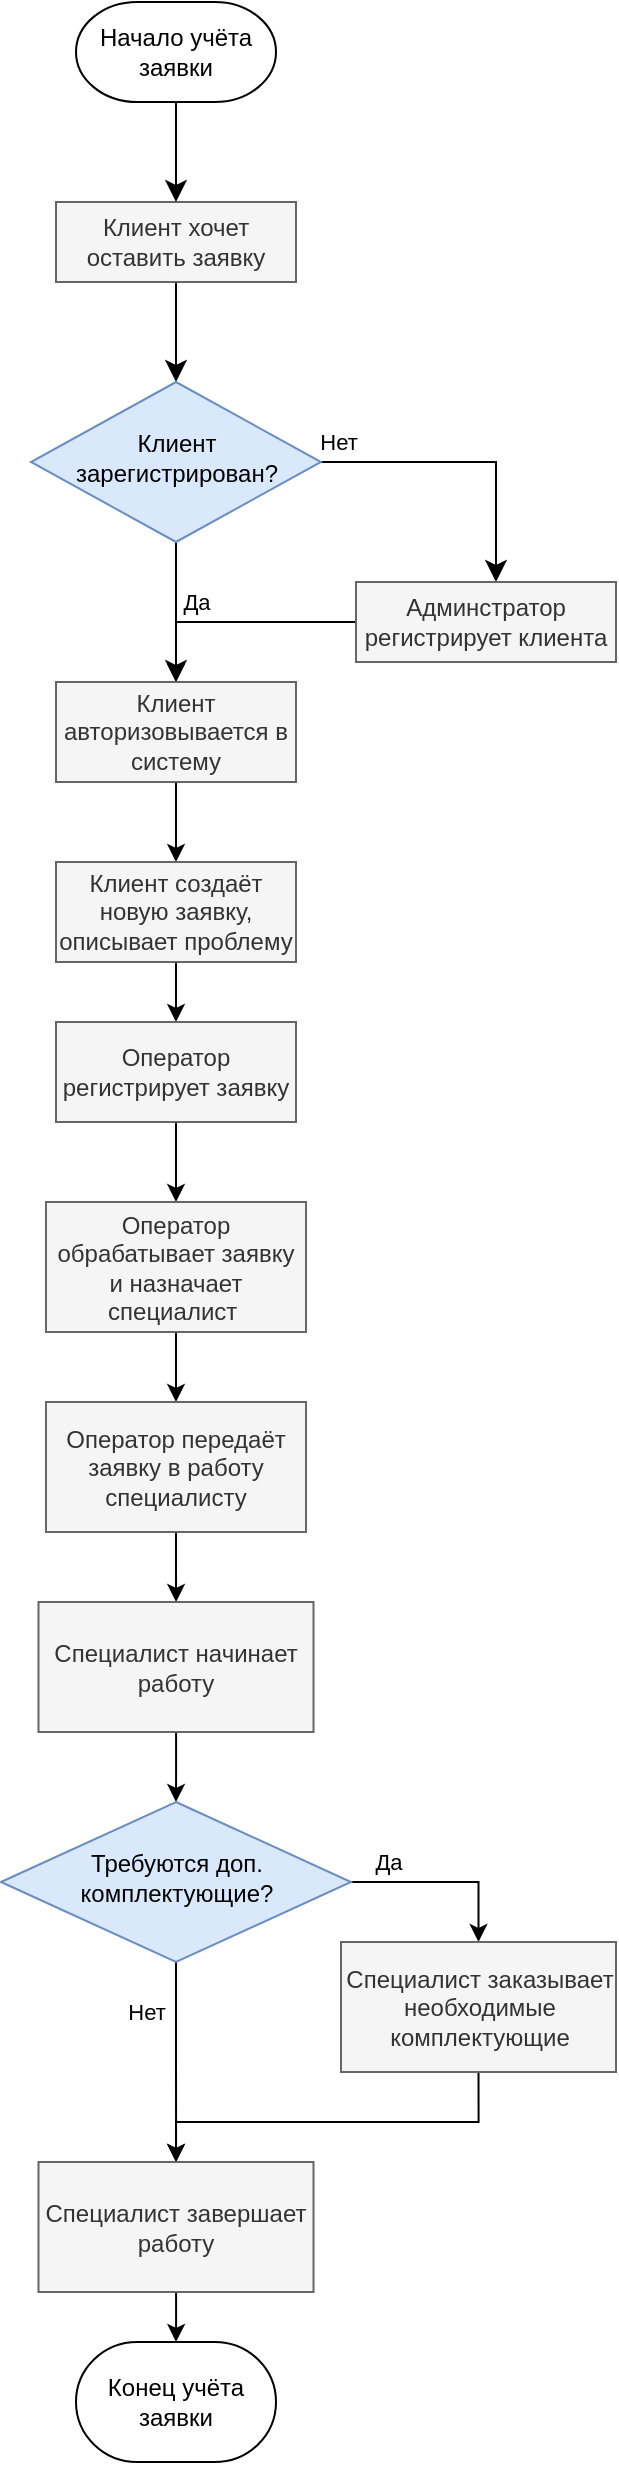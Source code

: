 <mxfile version="22.1.11" type="device">
  <diagram id="C5RBs43oDa-KdzZeNtuy" name="Page-1">
    <mxGraphModel dx="1449" dy="1409" grid="1" gridSize="10" guides="1" tooltips="1" connect="1" arrows="1" fold="1" page="1" pageScale="1" pageWidth="827" pageHeight="1169" math="0" shadow="0">
      <root>
        <mxCell id="WIyWlLk6GJQsqaUBKTNV-0" />
        <mxCell id="WIyWlLk6GJQsqaUBKTNV-1" parent="WIyWlLk6GJQsqaUBKTNV-0" />
        <mxCell id="WIyWlLk6GJQsqaUBKTNV-2" value="" style="rounded=0;html=1;jettySize=auto;orthogonalLoop=1;fontSize=11;endArrow=classic;endFill=1;endSize=8;strokeWidth=1;shadow=0;labelBackgroundColor=none;edgeStyle=orthogonalEdgeStyle;" parent="WIyWlLk6GJQsqaUBKTNV-1" source="WIyWlLk6GJQsqaUBKTNV-3" target="WIyWlLk6GJQsqaUBKTNV-6" edge="1">
          <mxGeometry relative="1" as="geometry">
            <mxPoint x="120" y="230" as="targetPoint" />
          </mxGeometry>
        </mxCell>
        <mxCell id="WIyWlLk6GJQsqaUBKTNV-3" value="Клиент хочет оставить заявку" style="rounded=0;whiteSpace=wrap;html=1;fontSize=12;glass=0;strokeWidth=1;shadow=0;fillColor=#f5f5f5;fontColor=#333333;strokeColor=#666666;" parent="WIyWlLk6GJQsqaUBKTNV-1" vertex="1">
          <mxGeometry x="60" y="140" width="120" height="40" as="geometry" />
        </mxCell>
        <mxCell id="WIyWlLk6GJQsqaUBKTNV-4" value="Да" style="rounded=0;html=1;jettySize=auto;orthogonalLoop=1;fontSize=11;endArrow=classic;endFill=1;endSize=8;strokeWidth=1;shadow=0;labelBackgroundColor=none;edgeStyle=orthogonalEdgeStyle;" parent="WIyWlLk6GJQsqaUBKTNV-1" source="WIyWlLk6GJQsqaUBKTNV-6" target="TQRET4Z9Z2pxtcugi2uB-5" edge="1">
          <mxGeometry x="-0.143" y="10" relative="1" as="geometry">
            <mxPoint as="offset" />
          </mxGeometry>
        </mxCell>
        <mxCell id="WIyWlLk6GJQsqaUBKTNV-5" value="Нет" style="edgeStyle=orthogonalEdgeStyle;rounded=0;html=1;jettySize=auto;orthogonalLoop=1;fontSize=11;endArrow=classic;endFill=1;endSize=8;strokeWidth=1;shadow=0;labelBackgroundColor=none;" parent="WIyWlLk6GJQsqaUBKTNV-1" source="WIyWlLk6GJQsqaUBKTNV-6" target="WIyWlLk6GJQsqaUBKTNV-7" edge="1">
          <mxGeometry x="-0.891" y="10" relative="1" as="geometry">
            <mxPoint as="offset" />
            <Array as="points">
              <mxPoint x="280" y="270" />
            </Array>
          </mxGeometry>
        </mxCell>
        <mxCell id="WIyWlLk6GJQsqaUBKTNV-6" value="Клиент зарегистрирован?" style="rhombus;whiteSpace=wrap;html=1;shadow=0;fontFamily=Helvetica;fontSize=12;align=center;strokeWidth=1;spacing=6;spacingTop=-4;fillColor=#dae8fc;strokeColor=#6c8ebf;" parent="WIyWlLk6GJQsqaUBKTNV-1" vertex="1">
          <mxGeometry x="47.5" y="230" width="145" height="80" as="geometry" />
        </mxCell>
        <mxCell id="TQRET4Z9Z2pxtcugi2uB-9" style="edgeStyle=orthogonalEdgeStyle;rounded=0;orthogonalLoop=1;jettySize=auto;html=1;exitX=0;exitY=0.5;exitDx=0;exitDy=0;endArrow=classic;endFill=1;entryX=0.5;entryY=0;entryDx=0;entryDy=0;" parent="WIyWlLk6GJQsqaUBKTNV-1" source="WIyWlLk6GJQsqaUBKTNV-7" edge="1" target="TQRET4Z9Z2pxtcugi2uB-5">
          <mxGeometry relative="1" as="geometry">
            <mxPoint x="120" y="330" as="targetPoint" />
          </mxGeometry>
        </mxCell>
        <mxCell id="WIyWlLk6GJQsqaUBKTNV-7" value="Админстратор регистрирует клиента" style="rounded=0;whiteSpace=wrap;html=1;fontSize=12;glass=0;strokeWidth=1;shadow=0;fillColor=#f5f5f5;strokeColor=#666666;fontColor=#333333;" parent="WIyWlLk6GJQsqaUBKTNV-1" vertex="1">
          <mxGeometry x="210" y="330" width="130" height="40" as="geometry" />
        </mxCell>
        <mxCell id="TQRET4Z9Z2pxtcugi2uB-0" value="Начало учёта заявки" style="strokeWidth=1;html=1;shape=mxgraph.flowchart.terminator;whiteSpace=wrap;" parent="WIyWlLk6GJQsqaUBKTNV-1" vertex="1">
          <mxGeometry x="70" y="40" width="100" height="50" as="geometry" />
        </mxCell>
        <mxCell id="TQRET4Z9Z2pxtcugi2uB-1" value="Конец учёта заявки" style="strokeWidth=1;html=1;shape=mxgraph.flowchart.terminator;whiteSpace=wrap;" parent="WIyWlLk6GJQsqaUBKTNV-1" vertex="1">
          <mxGeometry x="70" y="1210" width="100" height="60" as="geometry" />
        </mxCell>
        <mxCell id="TQRET4Z9Z2pxtcugi2uB-11" style="edgeStyle=orthogonalEdgeStyle;rounded=0;orthogonalLoop=1;jettySize=auto;html=1;exitX=0.5;exitY=1;exitDx=0;exitDy=0;" parent="WIyWlLk6GJQsqaUBKTNV-1" source="TQRET4Z9Z2pxtcugi2uB-5" target="TQRET4Z9Z2pxtcugi2uB-10" edge="1">
          <mxGeometry relative="1" as="geometry" />
        </mxCell>
        <mxCell id="TQRET4Z9Z2pxtcugi2uB-5" value="Клиент авторизовывается в систему" style="rounded=0;whiteSpace=wrap;html=1;fontSize=12;glass=0;strokeWidth=1;shadow=0;fillColor=#f5f5f5;strokeColor=#666666;fontColor=#333333;" parent="WIyWlLk6GJQsqaUBKTNV-1" vertex="1">
          <mxGeometry x="60" y="380" width="120" height="50" as="geometry" />
        </mxCell>
        <mxCell id="TQRET4Z9Z2pxtcugi2uB-6" value="" style="rounded=0;html=1;jettySize=auto;orthogonalLoop=1;fontSize=11;endArrow=classic;endFill=1;endSize=8;strokeWidth=1;shadow=0;labelBackgroundColor=none;edgeStyle=orthogonalEdgeStyle;" parent="WIyWlLk6GJQsqaUBKTNV-1" source="TQRET4Z9Z2pxtcugi2uB-0" target="WIyWlLk6GJQsqaUBKTNV-3" edge="1">
          <mxGeometry relative="1" as="geometry">
            <mxPoint x="130" y="190" as="sourcePoint" />
            <mxPoint x="130" y="240" as="targetPoint" />
          </mxGeometry>
        </mxCell>
        <mxCell id="TQRET4Z9Z2pxtcugi2uB-16" style="edgeStyle=orthogonalEdgeStyle;rounded=0;orthogonalLoop=1;jettySize=auto;html=1;exitX=0.5;exitY=1;exitDx=0;exitDy=0;" parent="WIyWlLk6GJQsqaUBKTNV-1" source="TQRET4Z9Z2pxtcugi2uB-10" target="TQRET4Z9Z2pxtcugi2uB-12" edge="1">
          <mxGeometry relative="1" as="geometry" />
        </mxCell>
        <mxCell id="TQRET4Z9Z2pxtcugi2uB-10" value="Клиент создаёт новую заявку, описывает проблему" style="rounded=0;whiteSpace=wrap;html=1;fontSize=12;glass=0;strokeWidth=1;shadow=0;fillColor=#f5f5f5;strokeColor=#666666;fontColor=#333333;" parent="WIyWlLk6GJQsqaUBKTNV-1" vertex="1">
          <mxGeometry x="60" y="470" width="120" height="50" as="geometry" />
        </mxCell>
        <mxCell id="TQRET4Z9Z2pxtcugi2uB-17" style="edgeStyle=orthogonalEdgeStyle;rounded=0;orthogonalLoop=1;jettySize=auto;html=1;exitX=0.5;exitY=1;exitDx=0;exitDy=0;entryX=0.5;entryY=0;entryDx=0;entryDy=0;" parent="WIyWlLk6GJQsqaUBKTNV-1" source="TQRET4Z9Z2pxtcugi2uB-12" target="TQRET4Z9Z2pxtcugi2uB-13" edge="1">
          <mxGeometry relative="1" as="geometry">
            <Array as="points">
              <mxPoint x="120" y="635" />
            </Array>
          </mxGeometry>
        </mxCell>
        <mxCell id="TQRET4Z9Z2pxtcugi2uB-12" value="Оператор регистрирует заявку" style="rounded=0;whiteSpace=wrap;html=1;fontSize=12;glass=0;strokeWidth=1;shadow=0;fillColor=#f5f5f5;strokeColor=#666666;fontColor=#333333;" parent="WIyWlLk6GJQsqaUBKTNV-1" vertex="1">
          <mxGeometry x="60" y="550" width="120" height="50" as="geometry" />
        </mxCell>
        <mxCell id="saAbReULlgdan71qu-na-2" style="edgeStyle=orthogonalEdgeStyle;rounded=0;orthogonalLoop=1;jettySize=auto;html=1;entryX=0.5;entryY=0;entryDx=0;entryDy=0;" parent="WIyWlLk6GJQsqaUBKTNV-1" source="TQRET4Z9Z2pxtcugi2uB-13" target="TQRET4Z9Z2pxtcugi2uB-22" edge="1">
          <mxGeometry relative="1" as="geometry" />
        </mxCell>
        <mxCell id="TQRET4Z9Z2pxtcugi2uB-13" value="Оператор обрабатывает заявку и назначает специалист&amp;nbsp;" style="rounded=0;whiteSpace=wrap;html=1;fontSize=12;glass=0;strokeWidth=1;shadow=0;fillColor=#f5f5f5;strokeColor=#666666;fontColor=#333333;" parent="WIyWlLk6GJQsqaUBKTNV-1" vertex="1">
          <mxGeometry x="55" y="640" width="130" height="65" as="geometry" />
        </mxCell>
        <mxCell id="saAbReULlgdan71qu-na-3" style="edgeStyle=orthogonalEdgeStyle;rounded=0;orthogonalLoop=1;jettySize=auto;html=1;" parent="WIyWlLk6GJQsqaUBKTNV-1" source="TQRET4Z9Z2pxtcugi2uB-22" target="TQRET4Z9Z2pxtcugi2uB-25" edge="1">
          <mxGeometry relative="1" as="geometry" />
        </mxCell>
        <mxCell id="TQRET4Z9Z2pxtcugi2uB-22" value="Оператор передаёт заявку в работу специалисту" style="rounded=0;whiteSpace=wrap;html=1;fontSize=12;glass=0;strokeWidth=1;shadow=0;fillColor=#f5f5f5;strokeColor=#666666;fontColor=#333333;" parent="WIyWlLk6GJQsqaUBKTNV-1" vertex="1">
          <mxGeometry x="55" y="740" width="130" height="65" as="geometry" />
        </mxCell>
        <mxCell id="saAbReULlgdan71qu-na-4" style="edgeStyle=orthogonalEdgeStyle;rounded=0;orthogonalLoop=1;jettySize=auto;html=1;" parent="WIyWlLk6GJQsqaUBKTNV-1" source="TQRET4Z9Z2pxtcugi2uB-25" target="TQRET4Z9Z2pxtcugi2uB-27" edge="1">
          <mxGeometry relative="1" as="geometry" />
        </mxCell>
        <mxCell id="TQRET4Z9Z2pxtcugi2uB-25" value="Специалист начинает работу" style="rounded=0;whiteSpace=wrap;html=1;fontSize=12;glass=0;strokeWidth=1;shadow=0;fillColor=#f5f5f5;strokeColor=#666666;fontColor=#333333;" parent="WIyWlLk6GJQsqaUBKTNV-1" vertex="1">
          <mxGeometry x="51.25" y="840" width="137.5" height="65" as="geometry" />
        </mxCell>
        <mxCell id="TQRET4Z9Z2pxtcugi2uB-29" value="Да" style="edgeStyle=orthogonalEdgeStyle;rounded=0;orthogonalLoop=1;jettySize=auto;html=1;exitX=1;exitY=0.5;exitDx=0;exitDy=0;" parent="WIyWlLk6GJQsqaUBKTNV-1" source="TQRET4Z9Z2pxtcugi2uB-27" target="TQRET4Z9Z2pxtcugi2uB-28" edge="1">
          <mxGeometry x="-0.615" y="10" relative="1" as="geometry">
            <mxPoint as="offset" />
          </mxGeometry>
        </mxCell>
        <mxCell id="TQRET4Z9Z2pxtcugi2uB-31" value="Нет" style="edgeStyle=orthogonalEdgeStyle;rounded=0;orthogonalLoop=1;jettySize=auto;html=1;exitX=0.5;exitY=1;exitDx=0;exitDy=0;" parent="WIyWlLk6GJQsqaUBKTNV-1" source="TQRET4Z9Z2pxtcugi2uB-27" target="saAbReULlgdan71qu-na-5" edge="1">
          <mxGeometry x="-0.5" y="-15" relative="1" as="geometry">
            <mxPoint x="120" y="1260" as="targetPoint" />
            <mxPoint as="offset" />
          </mxGeometry>
        </mxCell>
        <mxCell id="TQRET4Z9Z2pxtcugi2uB-27" value="Требуются доп.&lt;br&gt;комплектующие&lt;span style=&quot;background-color: initial;&quot;&gt;?&lt;/span&gt;" style="rhombus;whiteSpace=wrap;html=1;shadow=0;fontFamily=Helvetica;fontSize=12;align=center;strokeWidth=1;spacing=6;spacingTop=-4;fillColor=#dae8fc;strokeColor=#6c8ebf;" parent="WIyWlLk6GJQsqaUBKTNV-1" vertex="1">
          <mxGeometry x="32.5" y="940" width="175" height="80" as="geometry" />
        </mxCell>
        <mxCell id="saAbReULlgdan71qu-na-7" style="edgeStyle=orthogonalEdgeStyle;rounded=0;orthogonalLoop=1;jettySize=auto;html=1;entryX=0.5;entryY=0;entryDx=0;entryDy=0;exitX=0.5;exitY=1;exitDx=0;exitDy=0;" parent="WIyWlLk6GJQsqaUBKTNV-1" source="TQRET4Z9Z2pxtcugi2uB-28" target="saAbReULlgdan71qu-na-5" edge="1">
          <mxGeometry relative="1" as="geometry">
            <Array as="points">
              <mxPoint x="271" y="1100" />
              <mxPoint x="120" y="1100" />
            </Array>
          </mxGeometry>
        </mxCell>
        <mxCell id="TQRET4Z9Z2pxtcugi2uB-28" value="Специалист заказывает необходимые комплектующие" style="rounded=0;whiteSpace=wrap;html=1;fontSize=12;glass=0;strokeWidth=1;shadow=0;fillColor=#f5f5f5;strokeColor=#666666;fontColor=#333333;" parent="WIyWlLk6GJQsqaUBKTNV-1" vertex="1">
          <mxGeometry x="202.5" y="1010" width="137.5" height="65" as="geometry" />
        </mxCell>
        <mxCell id="saAbReULlgdan71qu-na-6" style="edgeStyle=orthogonalEdgeStyle;rounded=0;orthogonalLoop=1;jettySize=auto;html=1;" parent="WIyWlLk6GJQsqaUBKTNV-1" source="saAbReULlgdan71qu-na-5" target="TQRET4Z9Z2pxtcugi2uB-1" edge="1">
          <mxGeometry relative="1" as="geometry" />
        </mxCell>
        <mxCell id="saAbReULlgdan71qu-na-5" value="Специалист завершает работу" style="rounded=0;whiteSpace=wrap;html=1;fontSize=12;glass=0;strokeWidth=1;shadow=0;fillColor=#f5f5f5;strokeColor=#666666;fontColor=#333333;" parent="WIyWlLk6GJQsqaUBKTNV-1" vertex="1">
          <mxGeometry x="51.25" y="1120" width="137.5" height="65" as="geometry" />
        </mxCell>
      </root>
    </mxGraphModel>
  </diagram>
</mxfile>
